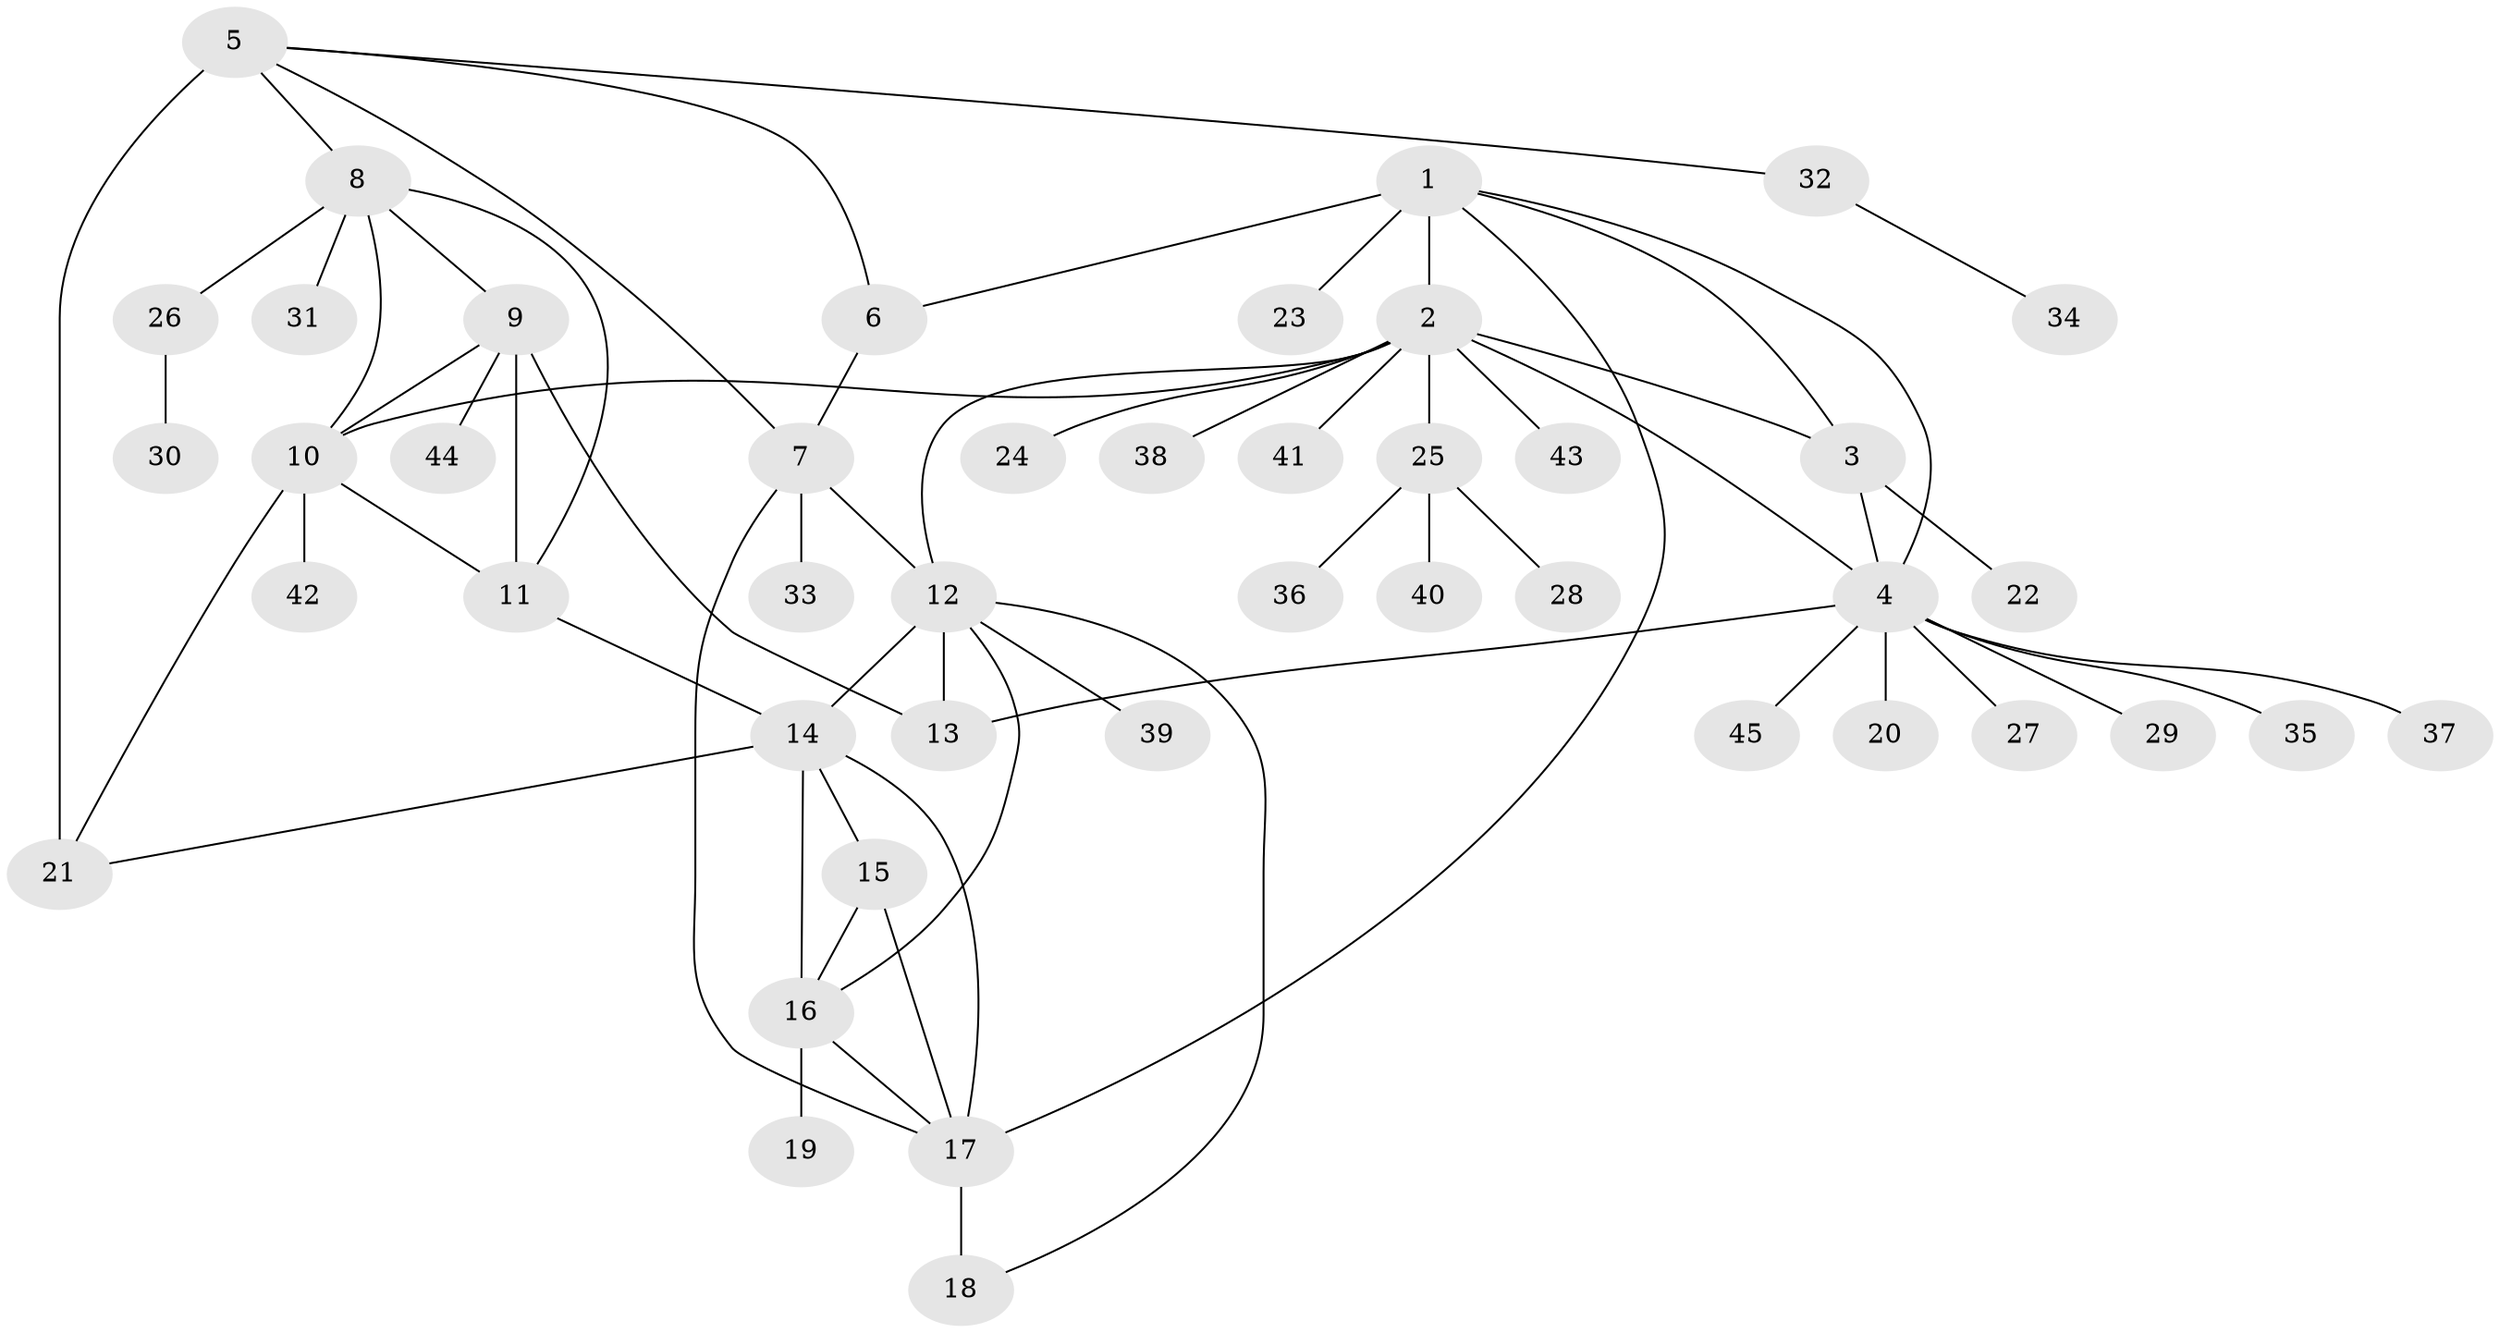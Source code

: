 // original degree distribution, {8: 0.034482758620689655, 11: 0.034482758620689655, 5: 0.04597701149425287, 7: 0.04597701149425287, 3: 0.034482758620689655, 6: 0.022988505747126436, 4: 0.034482758620689655, 14: 0.011494252873563218, 1: 0.6436781609195402, 2: 0.09195402298850575}
// Generated by graph-tools (version 1.1) at 2025/37/03/09/25 02:37:31]
// undirected, 45 vertices, 65 edges
graph export_dot {
graph [start="1"]
  node [color=gray90,style=filled];
  1;
  2;
  3;
  4;
  5;
  6;
  7;
  8;
  9;
  10;
  11;
  12;
  13;
  14;
  15;
  16;
  17;
  18;
  19;
  20;
  21;
  22;
  23;
  24;
  25;
  26;
  27;
  28;
  29;
  30;
  31;
  32;
  33;
  34;
  35;
  36;
  37;
  38;
  39;
  40;
  41;
  42;
  43;
  44;
  45;
  1 -- 2 [weight=1.0];
  1 -- 3 [weight=1.0];
  1 -- 4 [weight=1.0];
  1 -- 6 [weight=1.0];
  1 -- 17 [weight=1.0];
  1 -- 23 [weight=2.0];
  2 -- 3 [weight=1.0];
  2 -- 4 [weight=1.0];
  2 -- 10 [weight=1.0];
  2 -- 12 [weight=1.0];
  2 -- 24 [weight=1.0];
  2 -- 25 [weight=1.0];
  2 -- 38 [weight=1.0];
  2 -- 41 [weight=1.0];
  2 -- 43 [weight=1.0];
  3 -- 4 [weight=1.0];
  3 -- 22 [weight=1.0];
  4 -- 13 [weight=1.0];
  4 -- 20 [weight=1.0];
  4 -- 27 [weight=1.0];
  4 -- 29 [weight=1.0];
  4 -- 35 [weight=1.0];
  4 -- 37 [weight=1.0];
  4 -- 45 [weight=1.0];
  5 -- 6 [weight=2.0];
  5 -- 7 [weight=2.0];
  5 -- 8 [weight=1.0];
  5 -- 21 [weight=6.0];
  5 -- 32 [weight=1.0];
  6 -- 7 [weight=1.0];
  7 -- 12 [weight=1.0];
  7 -- 17 [weight=1.0];
  7 -- 33 [weight=1.0];
  8 -- 9 [weight=1.0];
  8 -- 10 [weight=1.0];
  8 -- 11 [weight=1.0];
  8 -- 26 [weight=1.0];
  8 -- 31 [weight=1.0];
  9 -- 10 [weight=1.0];
  9 -- 11 [weight=1.0];
  9 -- 13 [weight=1.0];
  9 -- 44 [weight=1.0];
  10 -- 11 [weight=1.0];
  10 -- 21 [weight=1.0];
  10 -- 42 [weight=1.0];
  11 -- 14 [weight=1.0];
  12 -- 13 [weight=3.0];
  12 -- 14 [weight=1.0];
  12 -- 16 [weight=1.0];
  12 -- 18 [weight=1.0];
  12 -- 39 [weight=1.0];
  14 -- 15 [weight=1.0];
  14 -- 16 [weight=1.0];
  14 -- 17 [weight=1.0];
  14 -- 21 [weight=1.0];
  15 -- 16 [weight=1.0];
  15 -- 17 [weight=1.0];
  16 -- 17 [weight=1.0];
  16 -- 19 [weight=3.0];
  17 -- 18 [weight=2.0];
  25 -- 28 [weight=1.0];
  25 -- 36 [weight=1.0];
  25 -- 40 [weight=1.0];
  26 -- 30 [weight=1.0];
  32 -- 34 [weight=1.0];
}
